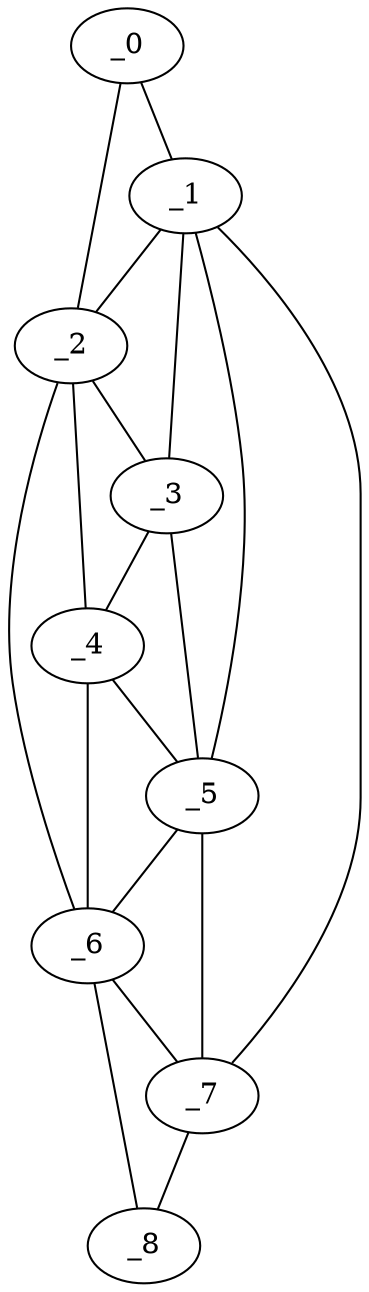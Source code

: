 graph "obj82__160.gxl" {
	_0	 [x=30,
		y=21];
	_1	 [x=31,
		y=26];
	_0 -- _1	 [valence=1];
	_2	 [x=48,
		y=17];
	_0 -- _2	 [valence=1];
	_1 -- _2	 [valence=1];
	_3	 [x=53,
		y=19];
	_1 -- _3	 [valence=2];
	_5	 [x=65,
		y=36];
	_1 -- _5	 [valence=1];
	_7	 [x=96,
		y=51];
	_1 -- _7	 [valence=1];
	_2 -- _3	 [valence=2];
	_4	 [x=63,
		y=18];
	_2 -- _4	 [valence=2];
	_6	 [x=88,
		y=19];
	_2 -- _6	 [valence=1];
	_3 -- _4	 [valence=2];
	_3 -- _5	 [valence=2];
	_4 -- _5	 [valence=2];
	_4 -- _6	 [valence=2];
	_5 -- _6	 [valence=2];
	_5 -- _7	 [valence=2];
	_6 -- _7	 [valence=1];
	_8	 [x=100,
		y=47];
	_6 -- _8	 [valence=1];
	_7 -- _8	 [valence=1];
}
